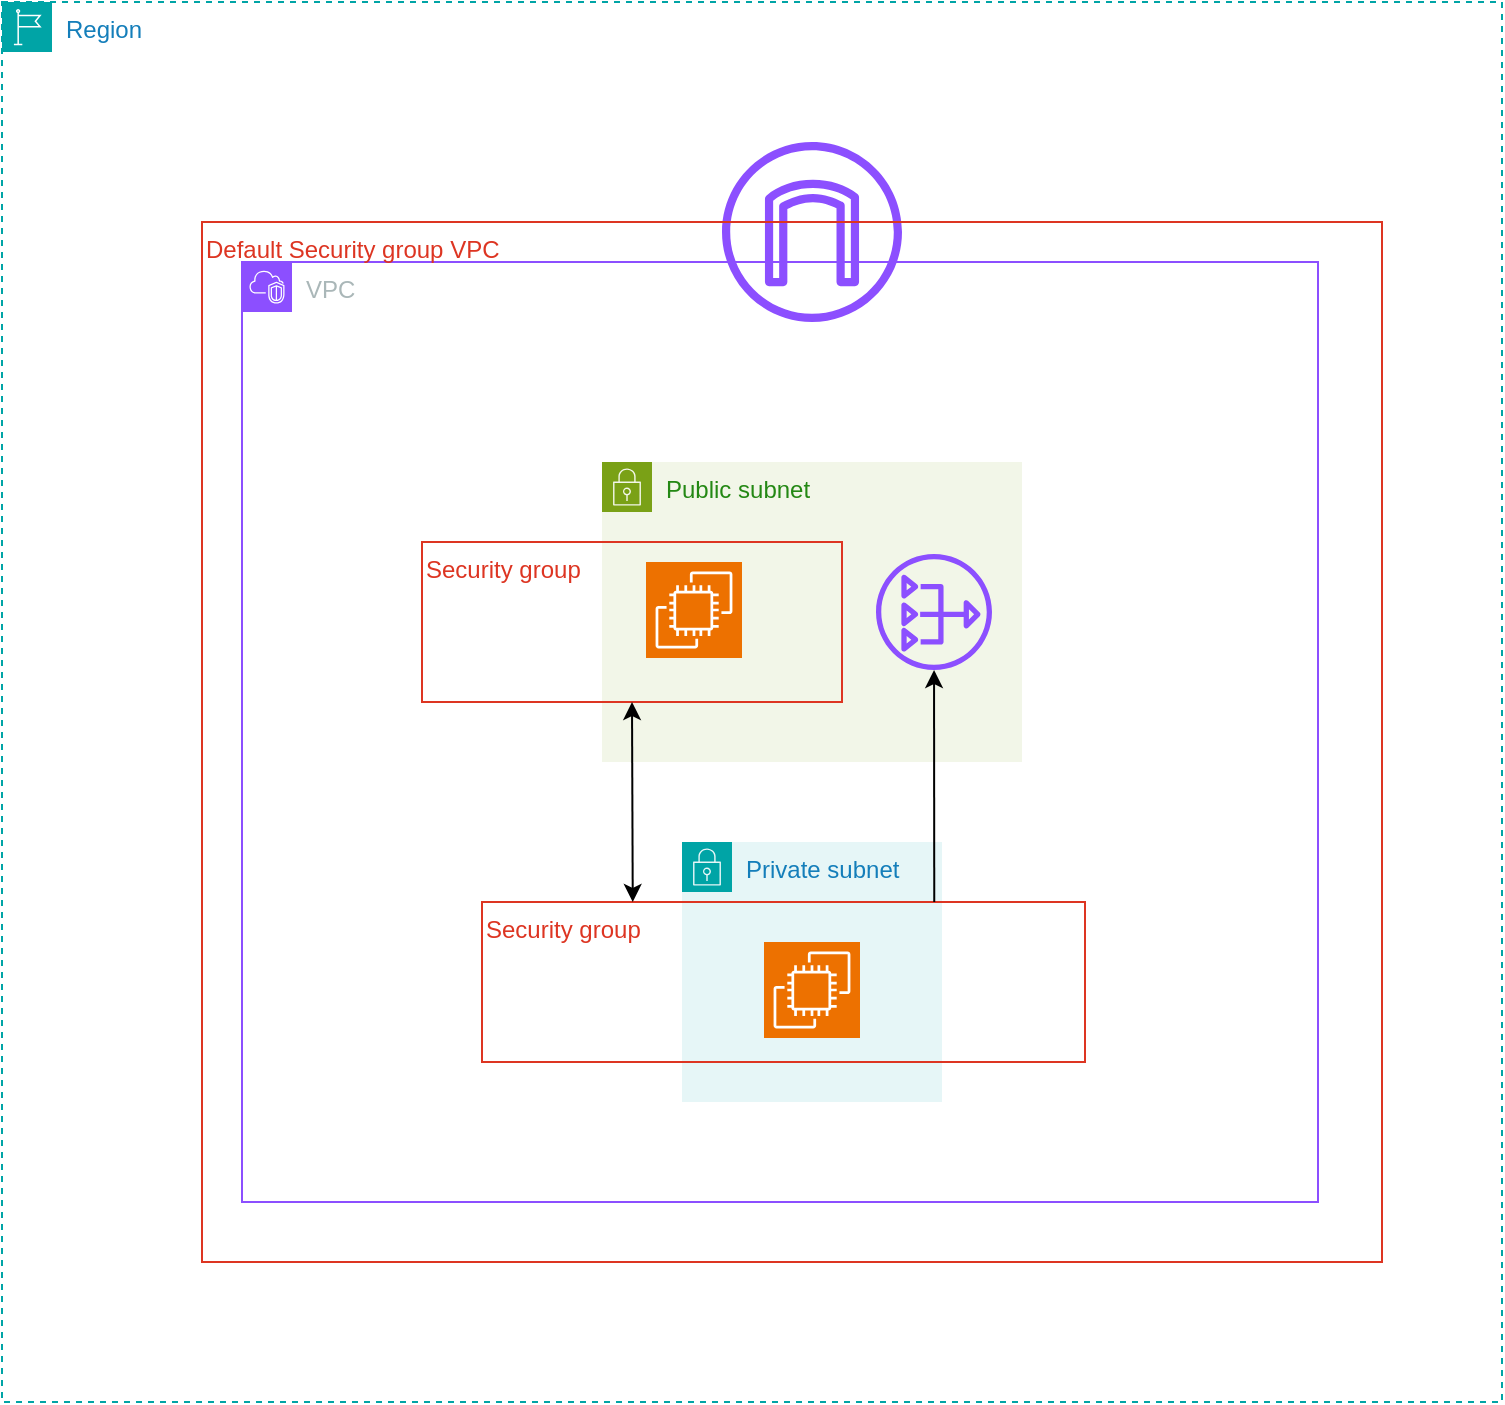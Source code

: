 <mxfile version="26.2.14">
  <diagram id="Ht1M8jgEwFfnCIfOTk4-" name="Page-1">
    <mxGraphModel dx="1198" dy="811" grid="1" gridSize="10" guides="1" tooltips="1" connect="1" arrows="1" fold="1" page="1" pageScale="1" pageWidth="827" pageHeight="1169" math="0" shadow="0">
      <root>
        <mxCell id="0" />
        <mxCell id="1" parent="0" />
        <mxCell id="MyaymoHof0GxMbUrsLtj-1" value="Region" style="points=[[0,0],[0.25,0],[0.5,0],[0.75,0],[1,0],[1,0.25],[1,0.5],[1,0.75],[1,1],[0.75,1],[0.5,1],[0.25,1],[0,1],[0,0.75],[0,0.5],[0,0.25]];outlineConnect=0;gradientColor=none;html=1;whiteSpace=wrap;fontSize=12;fontStyle=0;container=1;pointerEvents=0;collapsible=0;recursiveResize=0;shape=mxgraph.aws4.group;grIcon=mxgraph.aws4.group_region;strokeColor=#00A4A6;fillColor=none;verticalAlign=top;align=left;spacingLeft=30;fontColor=#147EBA;dashed=1;" vertex="1" parent="1">
          <mxGeometry x="40" y="30" width="750" height="700" as="geometry" />
        </mxCell>
        <mxCell id="MyaymoHof0GxMbUrsLtj-3" value="VPC" style="points=[[0,0],[0.25,0],[0.5,0],[0.75,0],[1,0],[1,0.25],[1,0.5],[1,0.75],[1,1],[0.75,1],[0.5,1],[0.25,1],[0,1],[0,0.75],[0,0.5],[0,0.25]];outlineConnect=0;gradientColor=none;html=1;whiteSpace=wrap;fontSize=12;fontStyle=0;container=1;pointerEvents=0;collapsible=0;recursiveResize=0;shape=mxgraph.aws4.group;grIcon=mxgraph.aws4.group_vpc2;strokeColor=#8C4FFF;fillColor=none;verticalAlign=top;align=left;spacingLeft=30;fontColor=#AAB7B8;dashed=0;" vertex="1" parent="MyaymoHof0GxMbUrsLtj-1">
          <mxGeometry x="120" y="130" width="538" height="470" as="geometry" />
        </mxCell>
        <mxCell id="MyaymoHof0GxMbUrsLtj-9" value="Public subnet" style="points=[[0,0],[0.25,0],[0.5,0],[0.75,0],[1,0],[1,0.25],[1,0.5],[1,0.75],[1,1],[0.75,1],[0.5,1],[0.25,1],[0,1],[0,0.75],[0,0.5],[0,0.25]];outlineConnect=0;gradientColor=none;html=1;whiteSpace=wrap;fontSize=12;fontStyle=0;container=1;pointerEvents=0;collapsible=0;recursiveResize=0;shape=mxgraph.aws4.group;grIcon=mxgraph.aws4.group_security_group;grStroke=0;strokeColor=#7AA116;fillColor=#F2F6E8;verticalAlign=top;align=left;spacingLeft=30;fontColor=#248814;dashed=0;" vertex="1" parent="MyaymoHof0GxMbUrsLtj-3">
          <mxGeometry x="180" y="100" width="210" height="150" as="geometry" />
        </mxCell>
        <mxCell id="MyaymoHof0GxMbUrsLtj-17" value="" style="sketch=0;points=[[0,0,0],[0.25,0,0],[0.5,0,0],[0.75,0,0],[1,0,0],[0,1,0],[0.25,1,0],[0.5,1,0],[0.75,1,0],[1,1,0],[0,0.25,0],[0,0.5,0],[0,0.75,0],[1,0.25,0],[1,0.5,0],[1,0.75,0]];outlineConnect=0;fontColor=#232F3E;fillColor=#ED7100;strokeColor=#ffffff;dashed=0;verticalLabelPosition=bottom;verticalAlign=top;align=center;html=1;fontSize=12;fontStyle=0;aspect=fixed;shape=mxgraph.aws4.resourceIcon;resIcon=mxgraph.aws4.ec2;" vertex="1" parent="MyaymoHof0GxMbUrsLtj-9">
          <mxGeometry x="22" y="50" width="48" height="48" as="geometry" />
        </mxCell>
        <mxCell id="MyaymoHof0GxMbUrsLtj-19" value="" style="sketch=0;outlineConnect=0;fontColor=#232F3E;gradientColor=none;fillColor=#8C4FFF;strokeColor=none;dashed=0;verticalLabelPosition=bottom;verticalAlign=top;align=center;html=1;fontSize=12;fontStyle=0;aspect=fixed;pointerEvents=1;shape=mxgraph.aws4.nat_gateway;" vertex="1" parent="MyaymoHof0GxMbUrsLtj-9">
          <mxGeometry x="137" y="46" width="58" height="58" as="geometry" />
        </mxCell>
        <mxCell id="MyaymoHof0GxMbUrsLtj-11" value="Private subnet" style="points=[[0,0],[0.25,0],[0.5,0],[0.75,0],[1,0],[1,0.25],[1,0.5],[1,0.75],[1,1],[0.75,1],[0.5,1],[0.25,1],[0,1],[0,0.75],[0,0.5],[0,0.25]];outlineConnect=0;gradientColor=none;html=1;whiteSpace=wrap;fontSize=12;fontStyle=0;container=1;pointerEvents=0;collapsible=0;recursiveResize=0;shape=mxgraph.aws4.group;grIcon=mxgraph.aws4.group_security_group;grStroke=0;strokeColor=#00A4A6;fillColor=#E6F6F7;verticalAlign=top;align=left;spacingLeft=30;fontColor=#147EBA;dashed=0;" vertex="1" parent="MyaymoHof0GxMbUrsLtj-3">
          <mxGeometry x="220" y="290" width="130" height="130" as="geometry" />
        </mxCell>
        <mxCell id="MyaymoHof0GxMbUrsLtj-16" value="" style="sketch=0;points=[[0,0,0],[0.25,0,0],[0.5,0,0],[0.75,0,0],[1,0,0],[0,1,0],[0.25,1,0],[0.5,1,0],[0.75,1,0],[1,1,0],[0,0.25,0],[0,0.5,0],[0,0.75,0],[1,0.25,0],[1,0.5,0],[1,0.75,0]];outlineConnect=0;fontColor=#232F3E;fillColor=#ED7100;strokeColor=#ffffff;dashed=0;verticalLabelPosition=bottom;verticalAlign=top;align=center;html=1;fontSize=12;fontStyle=0;aspect=fixed;shape=mxgraph.aws4.resourceIcon;resIcon=mxgraph.aws4.ec2;" vertex="1" parent="MyaymoHof0GxMbUrsLtj-11">
          <mxGeometry x="41" y="50" width="48" height="48" as="geometry" />
        </mxCell>
        <mxCell id="MyaymoHof0GxMbUrsLtj-20" value="Security group" style="fillColor=none;strokeColor=#DD3522;verticalAlign=top;fontStyle=0;fontColor=#DD3522;whiteSpace=wrap;html=1;align=left;" vertex="1" parent="MyaymoHof0GxMbUrsLtj-3">
          <mxGeometry x="120" y="320" width="301.5" height="80" as="geometry" />
        </mxCell>
        <mxCell id="MyaymoHof0GxMbUrsLtj-21" value="Security group" style="fillColor=none;strokeColor=#DD3522;verticalAlign=top;fontStyle=0;fontColor=#DD3522;whiteSpace=wrap;html=1;align=left;" vertex="1" parent="MyaymoHof0GxMbUrsLtj-3">
          <mxGeometry x="90" y="140" width="210" height="80" as="geometry" />
        </mxCell>
        <mxCell id="MyaymoHof0GxMbUrsLtj-22" value="" style="endArrow=classic;html=1;rounded=0;exitX=0.75;exitY=0;exitDx=0;exitDy=0;" edge="1" parent="MyaymoHof0GxMbUrsLtj-3" source="MyaymoHof0GxMbUrsLtj-20" target="MyaymoHof0GxMbUrsLtj-19">
          <mxGeometry width="50" height="50" relative="1" as="geometry">
            <mxPoint x="267" y="340" as="sourcePoint" />
            <mxPoint x="317" y="290" as="targetPoint" />
          </mxGeometry>
        </mxCell>
        <mxCell id="MyaymoHof0GxMbUrsLtj-23" value="" style="endArrow=classic;startArrow=classic;html=1;rounded=0;exitX=0.25;exitY=0;exitDx=0;exitDy=0;entryX=0.5;entryY=1;entryDx=0;entryDy=0;" edge="1" parent="MyaymoHof0GxMbUrsLtj-3" source="MyaymoHof0GxMbUrsLtj-20" target="MyaymoHof0GxMbUrsLtj-21">
          <mxGeometry width="50" height="50" relative="1" as="geometry">
            <mxPoint x="267" y="340" as="sourcePoint" />
            <mxPoint x="317" y="290" as="targetPoint" />
          </mxGeometry>
        </mxCell>
        <mxCell id="MyaymoHof0GxMbUrsLtj-29" value="" style="sketch=0;outlineConnect=0;fontColor=#232F3E;gradientColor=none;fillColor=#8C4FFF;strokeColor=none;dashed=0;verticalLabelPosition=bottom;verticalAlign=top;align=center;html=1;fontSize=12;fontStyle=0;aspect=fixed;pointerEvents=1;shape=mxgraph.aws4.internet_gateway;" vertex="1" parent="MyaymoHof0GxMbUrsLtj-1">
          <mxGeometry x="360" y="70" width="90" height="90" as="geometry" />
        </mxCell>
        <mxCell id="MyaymoHof0GxMbUrsLtj-25" value="Default&amp;nbsp;&lt;span style=&quot;background-color: transparent; color: light-dark(rgb(221, 53, 34), rgb(255, 133, 117));&quot;&gt;Security group VPC&lt;/span&gt;" style="fillColor=none;strokeColor=#DD3522;verticalAlign=top;fontStyle=0;fontColor=#DD3522;whiteSpace=wrap;html=1;align=left;" vertex="1" parent="MyaymoHof0GxMbUrsLtj-1">
          <mxGeometry x="100" y="110" width="590" height="520" as="geometry" />
        </mxCell>
      </root>
    </mxGraphModel>
  </diagram>
</mxfile>
